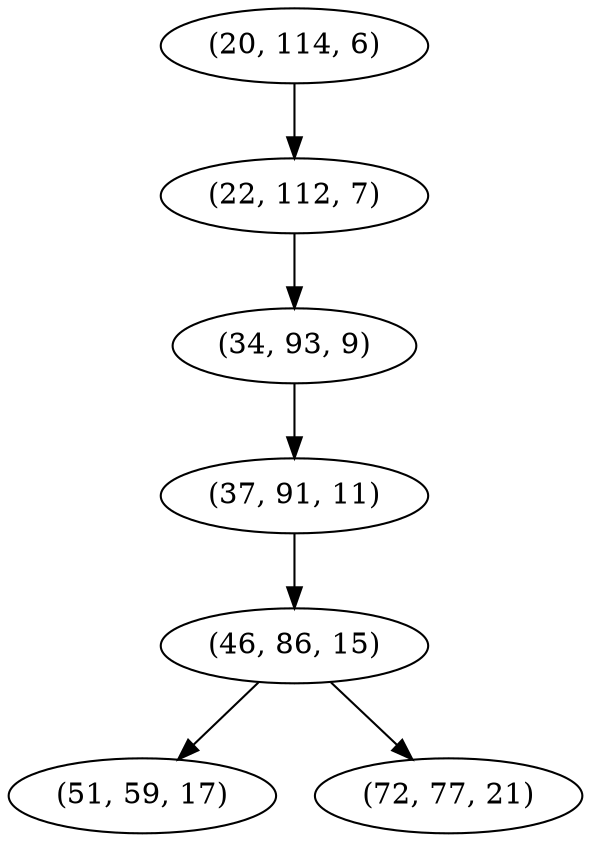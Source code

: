 digraph tree {
    "(20, 114, 6)";
    "(22, 112, 7)";
    "(34, 93, 9)";
    "(37, 91, 11)";
    "(46, 86, 15)";
    "(51, 59, 17)";
    "(72, 77, 21)";
    "(20, 114, 6)" -> "(22, 112, 7)";
    "(22, 112, 7)" -> "(34, 93, 9)";
    "(34, 93, 9)" -> "(37, 91, 11)";
    "(37, 91, 11)" -> "(46, 86, 15)";
    "(46, 86, 15)" -> "(51, 59, 17)";
    "(46, 86, 15)" -> "(72, 77, 21)";
}
